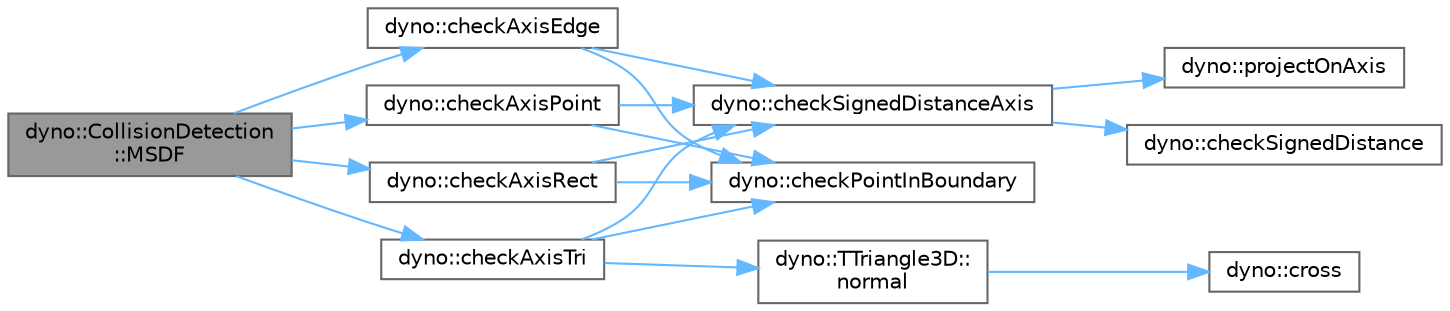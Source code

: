 digraph "dyno::CollisionDetection::MSDF"
{
 // LATEX_PDF_SIZE
  bgcolor="transparent";
  edge [fontname=Helvetica,fontsize=10,labelfontname=Helvetica,labelfontsize=10];
  node [fontname=Helvetica,fontsize=10,shape=box,height=0.2,width=0.4];
  rankdir="LR";
  Node1 [id="Node000001",label="dyno::CollisionDetection\l::MSDF",height=0.2,width=0.4,color="gray40", fillcolor="grey60", style="filled", fontcolor="black",tooltip=" "];
  Node1 -> Node2 [id="edge1_Node000001_Node000002",color="steelblue1",style="solid",tooltip=" "];
  Node2 [id="Node000002",label="dyno::checkAxisEdge",height=0.2,width=0.4,color="grey40", fillcolor="white", style="filled",URL="$namespacedyno.html#a621fe0f984f7a22de68fda95c63e6436",tooltip=" "];
  Node2 -> Node3 [id="edge2_Node000002_Node000003",color="steelblue1",style="solid",tooltip=" "];
  Node3 [id="Node000003",label="dyno::checkPointInBoundary",height=0.2,width=0.4,color="grey40", fillcolor="white", style="filled",URL="$namespacedyno.html#a69378d697f5c565aabd4265c5543cf1d",tooltip=" "];
  Node2 -> Node4 [id="edge3_Node000002_Node000004",color="steelblue1",style="solid",tooltip=" "];
  Node4 [id="Node000004",label="dyno::checkSignedDistanceAxis",height=0.2,width=0.4,color="grey40", fillcolor="white", style="filled",URL="$namespacedyno.html#ab110e23f41c93c1c94fb776773739902",tooltip=" "];
  Node4 -> Node5 [id="edge4_Node000004_Node000005",color="steelblue1",style="solid",tooltip=" "];
  Node5 [id="Node000005",label="dyno::checkSignedDistance",height=0.2,width=0.4,color="grey40", fillcolor="white", style="filled",URL="$namespacedyno.html#a93745d817f19860cd28693fc43da595e",tooltip=" "];
  Node4 -> Node6 [id="edge5_Node000004_Node000006",color="steelblue1",style="solid",tooltip=" "];
  Node6 [id="Node000006",label="dyno::projectOnAxis",height=0.2,width=0.4,color="grey40", fillcolor="white", style="filled",URL="$namespacedyno.html#a5c5ea99da9021d302248e94a37881f6d",tooltip=" "];
  Node1 -> Node7 [id="edge6_Node000001_Node000007",color="steelblue1",style="solid",tooltip=" "];
  Node7 [id="Node000007",label="dyno::checkAxisPoint",height=0.2,width=0.4,color="grey40", fillcolor="white", style="filled",URL="$namespacedyno.html#a09959a919f192b44bbe29eb155274da0",tooltip=" "];
  Node7 -> Node3 [id="edge7_Node000007_Node000003",color="steelblue1",style="solid",tooltip=" "];
  Node7 -> Node4 [id="edge8_Node000007_Node000004",color="steelblue1",style="solid",tooltip=" "];
  Node1 -> Node8 [id="edge9_Node000001_Node000008",color="steelblue1",style="solid",tooltip=" "];
  Node8 [id="Node000008",label="dyno::checkAxisRect",height=0.2,width=0.4,color="grey40", fillcolor="white", style="filled",URL="$namespacedyno.html#a532b36443d035c2ffa6445bdbb50266e",tooltip=" "];
  Node8 -> Node3 [id="edge10_Node000008_Node000003",color="steelblue1",style="solid",tooltip=" "];
  Node8 -> Node4 [id="edge11_Node000008_Node000004",color="steelblue1",style="solid",tooltip=" "];
  Node1 -> Node9 [id="edge12_Node000001_Node000009",color="steelblue1",style="solid",tooltip=" "];
  Node9 [id="Node000009",label="dyno::checkAxisTri",height=0.2,width=0.4,color="grey40", fillcolor="white", style="filled",URL="$namespacedyno.html#aedf63c266f9ee2c361cdb42db37e2d94",tooltip=" "];
  Node9 -> Node3 [id="edge13_Node000009_Node000003",color="steelblue1",style="solid",tooltip=" "];
  Node9 -> Node4 [id="edge14_Node000009_Node000004",color="steelblue1",style="solid",tooltip=" "];
  Node9 -> Node10 [id="edge15_Node000009_Node000010",color="steelblue1",style="solid",tooltip=" "];
  Node10 [id="Node000010",label="dyno::TTriangle3D::\lnormal",height=0.2,width=0.4,color="grey40", fillcolor="white", style="filled",URL="$classdyno_1_1_t_triangle3_d.html#adf74b625896e1384c6a848592a103052",tooltip=" "];
  Node10 -> Node11 [id="edge16_Node000010_Node000011",color="steelblue1",style="solid",tooltip=" "];
  Node11 [id="Node000011",label="dyno::cross",height=0.2,width=0.4,color="grey40", fillcolor="white", style="filled",URL="$namespacedyno.html#a3a41eab550394ecaa0df89d68418ef98",tooltip=" "];
}
